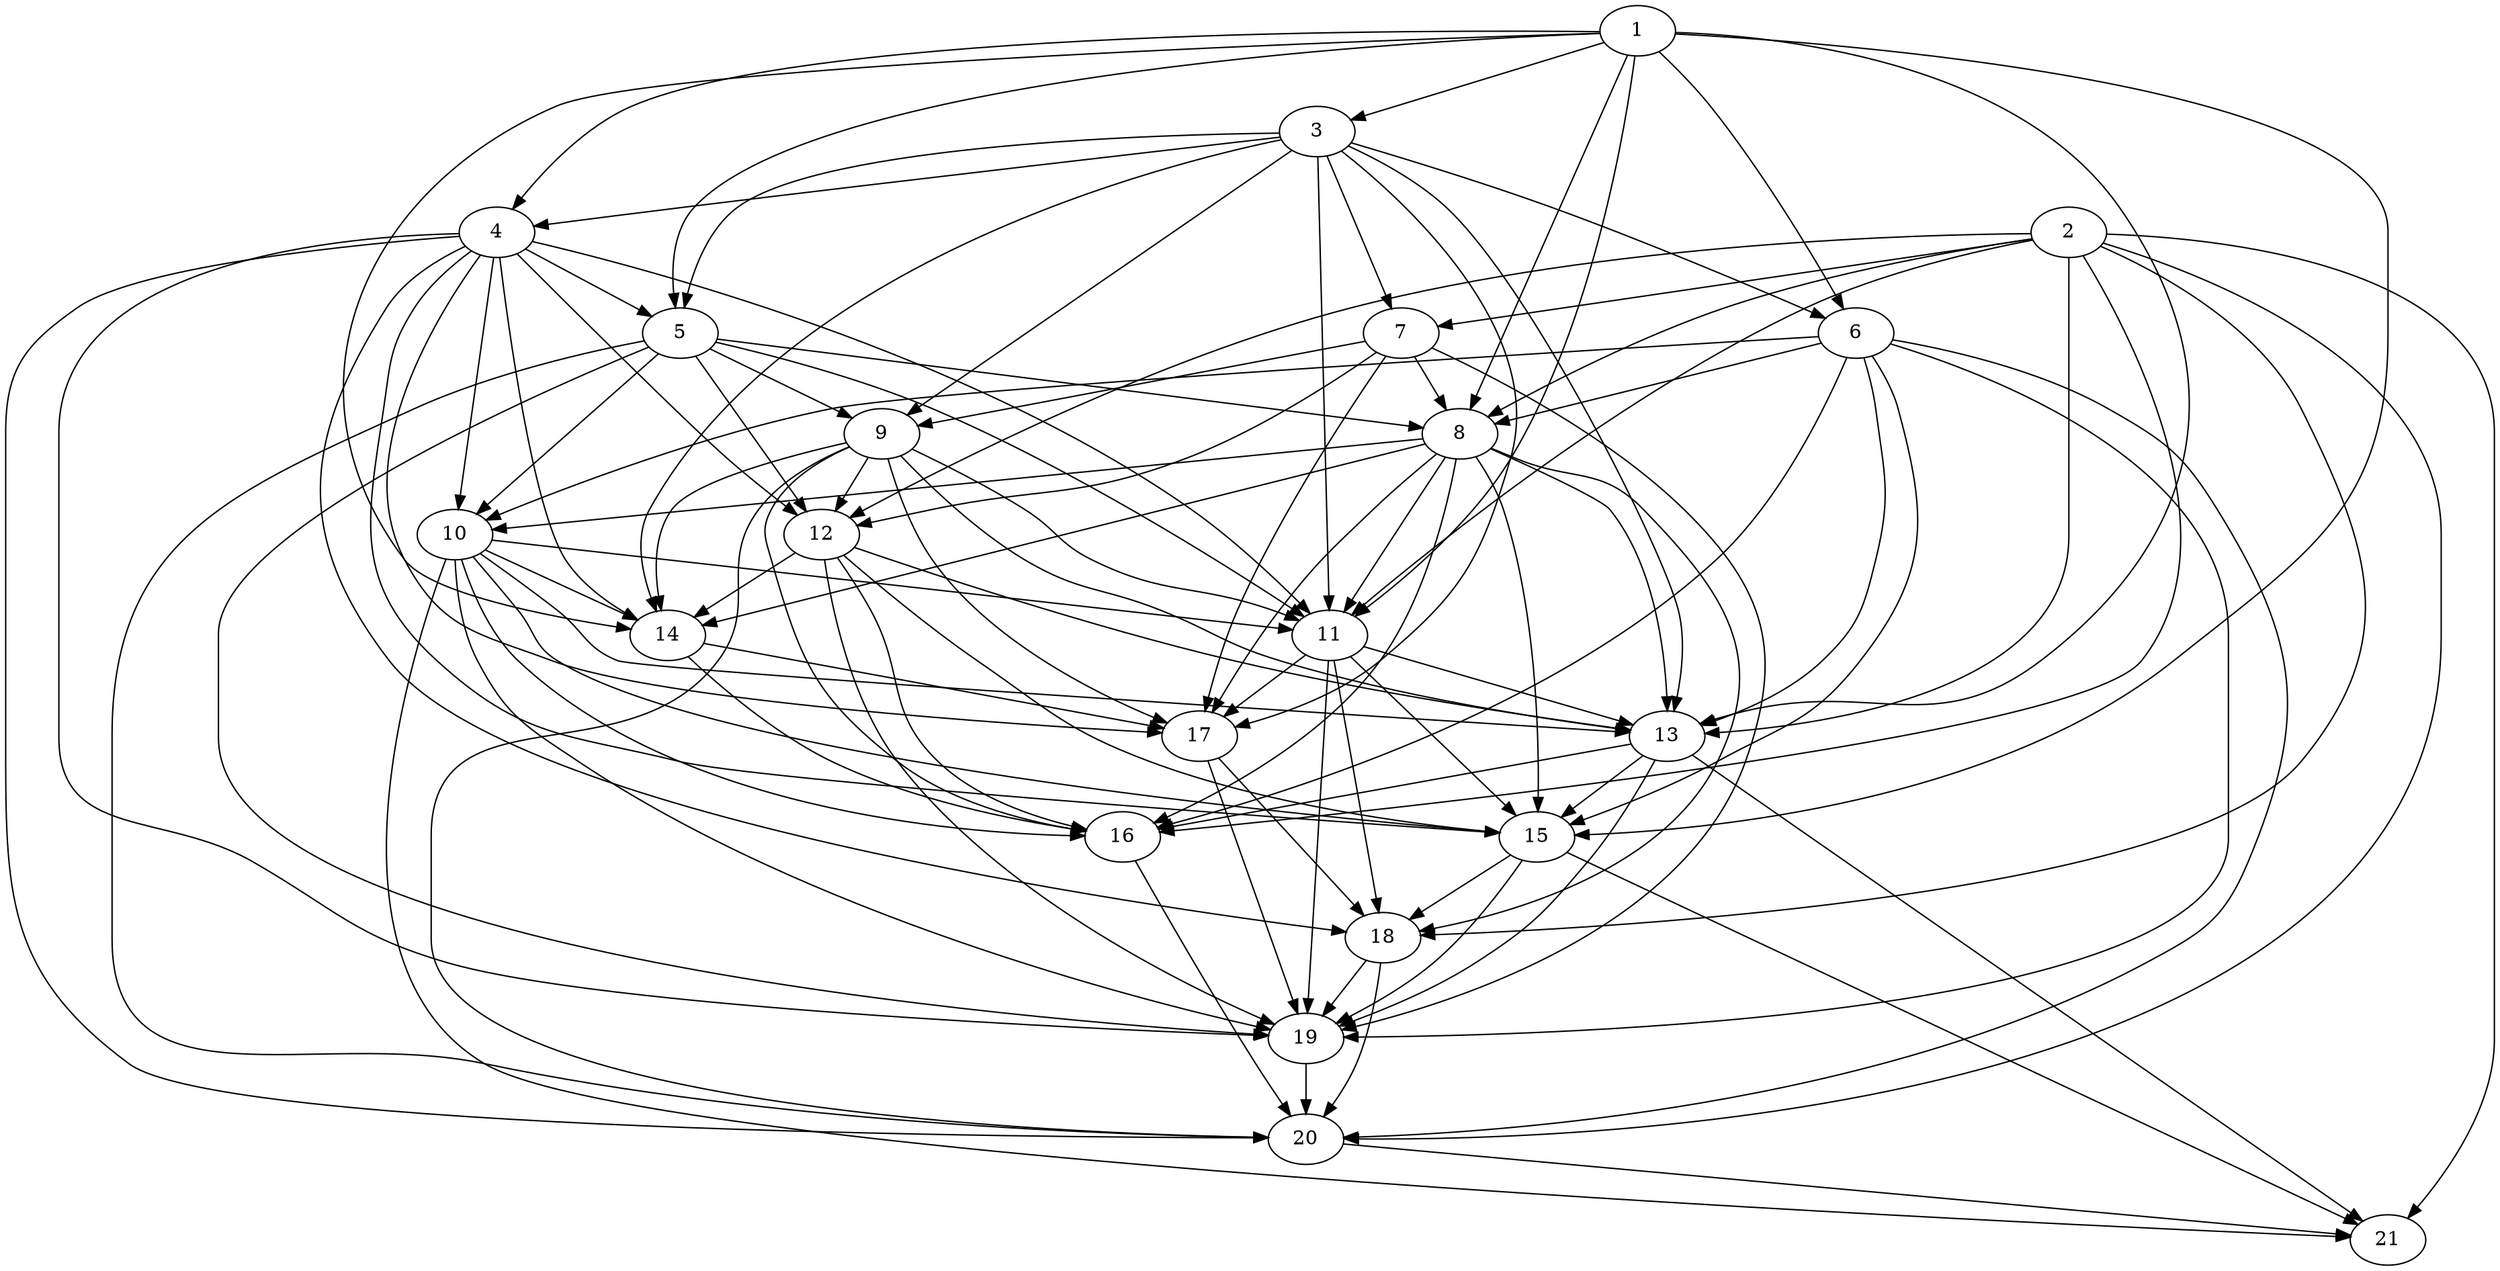 digraph "Random_Nodes_21_Density_4.95_CCR_1.00_WeightType_Random" {
	1	[Weight=45];
	2	[Weight=36];
	3	[Weight=27];
	4	[Weight=14];
	5	[Weight=23];
	6	[Weight=36];
	7	[Weight=41];
	8	[Weight=14];
	9	[Weight=32];
	10	[Weight=32];
	11	[Weight=18];
	12	[Weight=32];
	13	[Weight=27];
	14	[Weight=45];
	15	[Weight=32];
	16	[Weight=45];
	17	[Weight=36];
	18	[Weight=23];
	19	[Weight=18];
	20	[Weight=27];
	21	[Weight=41];
	1 -> 3	[Weight=5];
	1 -> 4	[Weight=7];
	1 -> 5	[Weight=3];
	1 -> 6	[Weight=9];
	1 -> 8	[Weight=10];
	1 -> 11	[Weight=10];
	1 -> 13	[Weight=3];
	1 -> 14	[Weight=9];
	1 -> 15	[Weight=8];
	2 -> 7	[Weight=6];
	2 -> 8	[Weight=8];
	2 -> 11	[Weight=10];
	2 -> 12	[Weight=3];
	2 -> 13	[Weight=9];
	2 -> 16	[Weight=5];
	2 -> 18	[Weight=5];
	2 -> 20	[Weight=2];
	2 -> 21	[Weight=10];
	3 -> 4	[Weight=3];
	3 -> 5	[Weight=5];
	3 -> 6	[Weight=8];
	3 -> 7	[Weight=2];
	3 -> 9	[Weight=4];
	3 -> 11	[Weight=6];
	3 -> 13	[Weight=9];
	3 -> 14	[Weight=3];
	3 -> 17	[Weight=6];
	4 -> 5	[Weight=7];
	4 -> 10	[Weight=8];
	4 -> 11	[Weight=6];
	4 -> 12	[Weight=10];
	4 -> 14	[Weight=4];
	4 -> 15	[Weight=7];
	4 -> 17	[Weight=5];
	4 -> 18	[Weight=6];
	4 -> 19	[Weight=10];
	4 -> 20	[Weight=3];
	5 -> 8	[Weight=4];
	5 -> 9	[Weight=3];
	5 -> 10	[Weight=5];
	5 -> 11	[Weight=2];
	5 -> 12	[Weight=6];
	5 -> 19	[Weight=10];
	5 -> 20	[Weight=9];
	6 -> 8	[Weight=7];
	6 -> 10	[Weight=4];
	6 -> 13	[Weight=3];
	6 -> 15	[Weight=8];
	6 -> 16	[Weight=7];
	6 -> 19	[Weight=4];
	6 -> 20	[Weight=3];
	7 -> 8	[Weight=6];
	7 -> 9	[Weight=10];
	7 -> 12	[Weight=9];
	7 -> 17	[Weight=3];
	7 -> 19	[Weight=7];
	8 -> 10	[Weight=7];
	8 -> 11	[Weight=10];
	8 -> 13	[Weight=5];
	8 -> 14	[Weight=8];
	8 -> 15	[Weight=6];
	8 -> 16	[Weight=7];
	8 -> 17	[Weight=4];
	8 -> 18	[Weight=10];
	9 -> 11	[Weight=4];
	9 -> 12	[Weight=9];
	9 -> 13	[Weight=8];
	9 -> 14	[Weight=7];
	9 -> 16	[Weight=5];
	9 -> 17	[Weight=9];
	9 -> 20	[Weight=2];
	10 -> 11	[Weight=10];
	10 -> 13	[Weight=10];
	10 -> 14	[Weight=3];
	10 -> 15	[Weight=10];
	10 -> 16	[Weight=2];
	10 -> 19	[Weight=10];
	10 -> 21	[Weight=5];
	11 -> 13	[Weight=10];
	11 -> 15	[Weight=5];
	11 -> 17	[Weight=10];
	11 -> 18	[Weight=4];
	11 -> 19	[Weight=6];
	12 -> 13	[Weight=5];
	12 -> 14	[Weight=9];
	12 -> 15	[Weight=4];
	12 -> 16	[Weight=7];
	12 -> 19	[Weight=9];
	13 -> 15	[Weight=2];
	13 -> 16	[Weight=2];
	13 -> 19	[Weight=3];
	13 -> 21	[Weight=8];
	14 -> 16	[Weight=8];
	14 -> 17	[Weight=7];
	15 -> 18	[Weight=2];
	15 -> 19	[Weight=2];
	15 -> 21	[Weight=6];
	16 -> 20	[Weight=8];
	17 -> 18	[Weight=5];
	17 -> 19	[Weight=5];
	18 -> 19	[Weight=3];
	18 -> 20	[Weight=4];
	19 -> 20	[Weight=5];
	20 -> 21	[Weight=10];
}
